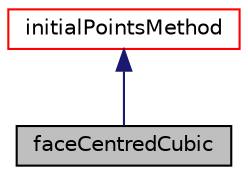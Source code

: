digraph "faceCentredCubic"
{
  bgcolor="transparent";
  edge [fontname="Helvetica",fontsize="10",labelfontname="Helvetica",labelfontsize="10"];
  node [fontname="Helvetica",fontsize="10",shape=record];
  Node1 [label="faceCentredCubic",height=0.2,width=0.4,color="black", fillcolor="grey75", style="filled", fontcolor="black"];
  Node2 -> Node1 [dir="back",color="midnightblue",fontsize="10",style="solid",fontname="Helvetica"];
  Node2 [label="initialPointsMethod",height=0.2,width=0.4,color="red",URL="$a01119.html",tooltip="Abstract base class for generating initial points for a conformalVoronoiMesh. "];
}
